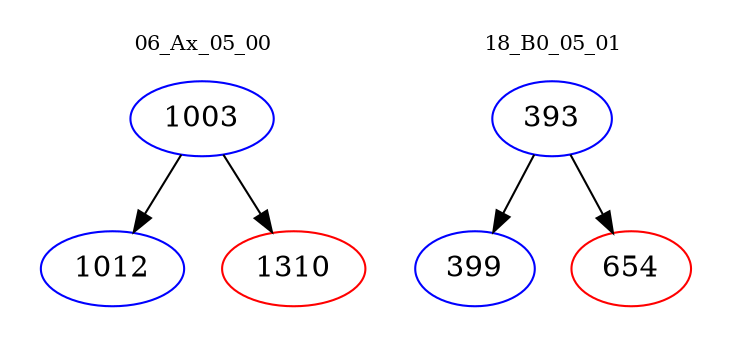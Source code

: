 digraph{
subgraph cluster_0 {
color = white
label = "06_Ax_05_00";
fontsize=10;
T0_1003 [label="1003", color="blue"]
T0_1003 -> T0_1012 [color="black"]
T0_1012 [label="1012", color="blue"]
T0_1003 -> T0_1310 [color="black"]
T0_1310 [label="1310", color="red"]
}
subgraph cluster_1 {
color = white
label = "18_B0_05_01";
fontsize=10;
T1_393 [label="393", color="blue"]
T1_393 -> T1_399 [color="black"]
T1_399 [label="399", color="blue"]
T1_393 -> T1_654 [color="black"]
T1_654 [label="654", color="red"]
}
}
